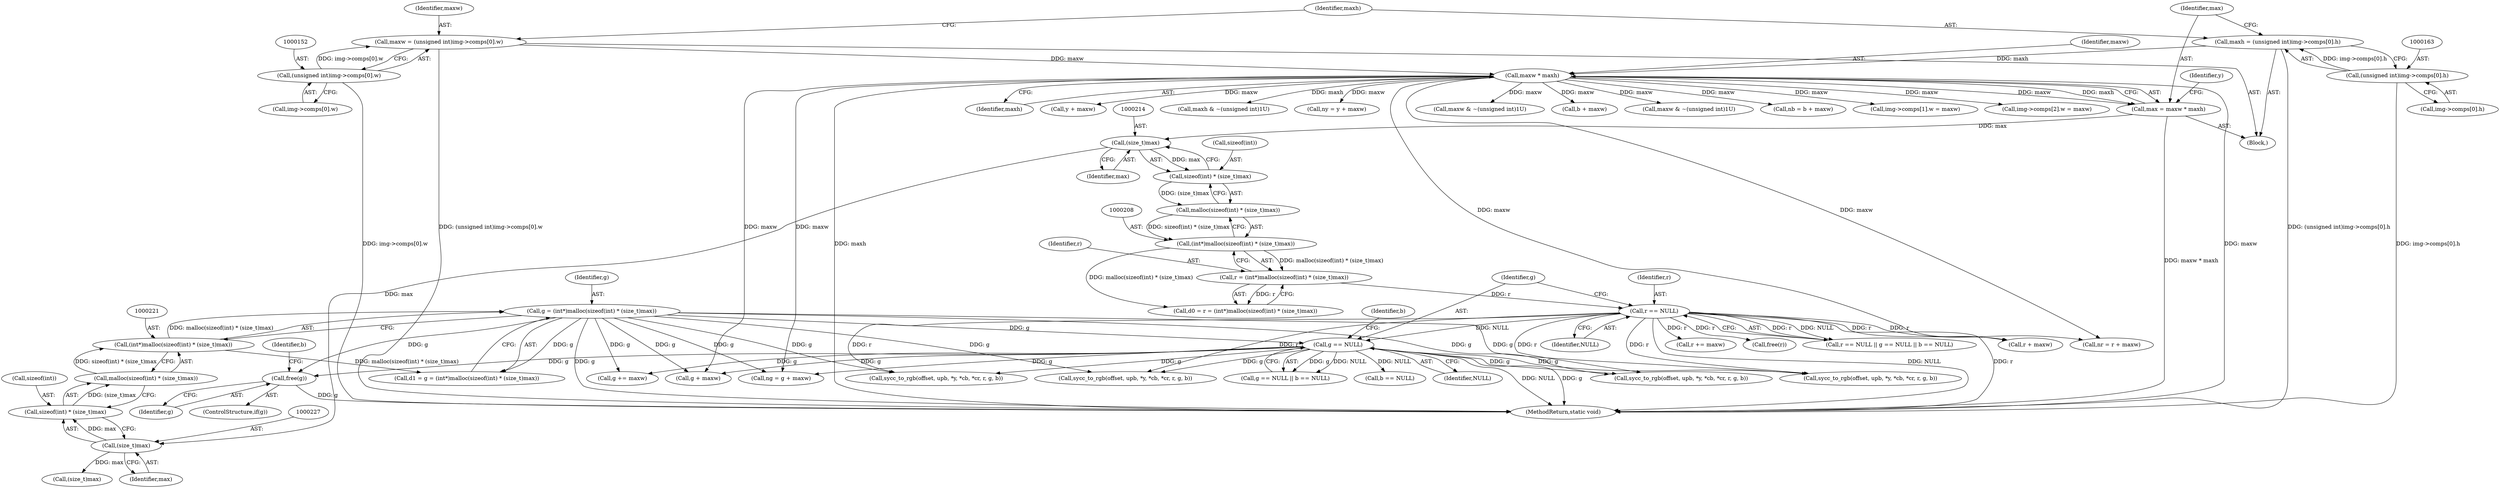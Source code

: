digraph "1_openjpeg_15f081c89650dccee4aa4ae66f614c3fdb268767_0@API" {
"1000689" [label="(Call,free(g))"];
"1000218" [label="(Call,g = (int*)malloc(sizeof(int) * (size_t)max))"];
"1000220" [label="(Call,(int*)malloc(sizeof(int) * (size_t)max))"];
"1000222" [label="(Call,malloc(sizeof(int) * (size_t)max))"];
"1000223" [label="(Call,sizeof(int) * (size_t)max)"];
"1000226" [label="(Call,(size_t)max)"];
"1000213" [label="(Call,(size_t)max)"];
"1000171" [label="(Call,max = maxw * maxh)"];
"1000173" [label="(Call,maxw * maxh)"];
"1000149" [label="(Call,maxw = (unsigned int)img->comps[0].w)"];
"1000151" [label="(Call,(unsigned int)img->comps[0].w)"];
"1000160" [label="(Call,maxh = (unsigned int)img->comps[0].h)"];
"1000162" [label="(Call,(unsigned int)img->comps[0].h)"];
"1000248" [label="(Call,g == NULL)"];
"1000244" [label="(Call,r == NULL)"];
"1000205" [label="(Call,r = (int*)malloc(sizeof(int) * (size_t)max))"];
"1000207" [label="(Call,(int*)malloc(sizeof(int) * (size_t)max))"];
"1000209" [label="(Call,malloc(sizeof(int) * (size_t)max))"];
"1000210" [label="(Call,sizeof(int) * (size_t)max)"];
"1000695" [label="(MethodReturn,static void)"];
"1000249" [label="(Identifier,g)"];
"1000226" [label="(Call,(size_t)max)"];
"1000307" [label="(Call,sycc_to_rgb(offset, upb, *y, *cb, *cr, r, g, b))"];
"1000206" [label="(Identifier,r)"];
"1000283" [label="(Call,g + maxw)"];
"1000463" [label="(Call,maxw & ~(unsigned int)1U)"];
"1000247" [label="(Call,g == NULL || b == NULL)"];
"1000443" [label="(Call,r += maxw)"];
"1000690" [label="(Identifier,g)"];
"1000220" [label="(Call,(int*)malloc(sizeof(int) * (size_t)max))"];
"1000219" [label="(Identifier,g)"];
"1000244" [label="(Call,r == NULL)"];
"1000685" [label="(Call,free(r))"];
"1000243" [label="(Call,r == NULL || g == NULL || b == NULL)"];
"1000223" [label="(Call,sizeof(int) * (size_t)max)"];
"1000278" [label="(Call,r + maxw)"];
"1000151" [label="(Call,(unsigned int)img->comps[0].w)"];
"1000288" [label="(Call,b + maxw)"];
"1000251" [label="(Call,b == NULL)"];
"1000297" [label="(Call,maxw & ~(unsigned int)1U)"];
"1000286" [label="(Call,nb = b + maxw)"];
"1000692" [label="(Identifier,b)"];
"1000585" [label="(Call,img->comps[1].w = maxw)"];
"1000205" [label="(Call,r = (int*)malloc(sizeof(int) * (size_t)max))"];
"1000174" [label="(Identifier,maxw)"];
"1000213" [label="(Call,(size_t)max)"];
"1000603" [label="(Call,img->comps[2].w = maxw)"];
"1000396" [label="(Call,sycc_to_rgb(offset, upb, *y, *cb, *cr, r, g, b))"];
"1000207" [label="(Call,(int*)malloc(sizeof(int) * (size_t)max))"];
"1000276" [label="(Call,nr = r + maxw)"];
"1000173" [label="(Call,maxw * maxh)"];
"1000522" [label="(Call,sycc_to_rgb(offset, upb, *y, *cb, *cr, r, g, b))"];
"1000150" [label="(Identifier,maxw)"];
"1000281" [label="(Call,ng = g + maxw)"];
"1000211" [label="(Call,sizeof(int))"];
"1000687" [label="(ControlStructure,if(g))"];
"1000216" [label="(Call,d1 = g = (int*)malloc(sizeof(int) * (size_t)max))"];
"1000246" [label="(Identifier,NULL)"];
"1000149" [label="(Call,maxw = (unsigned int)img->comps[0].w)"];
"1000224" [label="(Call,sizeof(int))"];
"1000222" [label="(Call,malloc(sizeof(int) * (size_t)max))"];
"1000239" [label="(Call,(size_t)max)"];
"1000172" [label="(Identifier,max)"];
"1000175" [label="(Identifier,maxh)"];
"1000161" [label="(Identifier,maxh)"];
"1000210" [label="(Call,sizeof(int) * (size_t)max)"];
"1000228" [label="(Identifier,max)"];
"1000273" [label="(Call,y + maxw)"];
"1000218" [label="(Call,g = (int*)malloc(sizeof(int) * (size_t)max))"];
"1000261" [label="(Call,maxh & ~(unsigned int)1U)"];
"1000271" [label="(Call,ny = y + maxw)"];
"1000177" [label="(Identifier,y)"];
"1000252" [label="(Identifier,b)"];
"1000245" [label="(Identifier,r)"];
"1000689" [label="(Call,free(g))"];
"1000250" [label="(Identifier,NULL)"];
"1000203" [label="(Call,d0 = r = (int*)malloc(sizeof(int) * (size_t)max))"];
"1000171" [label="(Call,max = maxw * maxh)"];
"1000209" [label="(Call,malloc(sizeof(int) * (size_t)max))"];
"1000103" [label="(Block,)"];
"1000248" [label="(Call,g == NULL)"];
"1000160" [label="(Call,maxh = (unsigned int)img->comps[0].h)"];
"1000473" [label="(Call,sycc_to_rgb(offset, upb, *y, *cb, *cr, r, g, b))"];
"1000162" [label="(Call,(unsigned int)img->comps[0].h)"];
"1000164" [label="(Call,img->comps[0].h)"];
"1000215" [label="(Identifier,max)"];
"1000153" [label="(Call,img->comps[0].w)"];
"1000446" [label="(Call,g += maxw)"];
"1000689" -> "1000687"  [label="AST: "];
"1000689" -> "1000690"  [label="CFG: "];
"1000690" -> "1000689"  [label="AST: "];
"1000692" -> "1000689"  [label="CFG: "];
"1000689" -> "1000695"  [label="DDG: g"];
"1000218" -> "1000689"  [label="DDG: g"];
"1000248" -> "1000689"  [label="DDG: g"];
"1000218" -> "1000216"  [label="AST: "];
"1000218" -> "1000220"  [label="CFG: "];
"1000219" -> "1000218"  [label="AST: "];
"1000220" -> "1000218"  [label="AST: "];
"1000216" -> "1000218"  [label="CFG: "];
"1000218" -> "1000695"  [label="DDG: g"];
"1000218" -> "1000216"  [label="DDG: g"];
"1000220" -> "1000218"  [label="DDG: malloc(sizeof(int) * (size_t)max)"];
"1000218" -> "1000248"  [label="DDG: g"];
"1000218" -> "1000281"  [label="DDG: g"];
"1000218" -> "1000283"  [label="DDG: g"];
"1000218" -> "1000307"  [label="DDG: g"];
"1000218" -> "1000396"  [label="DDG: g"];
"1000218" -> "1000446"  [label="DDG: g"];
"1000218" -> "1000473"  [label="DDG: g"];
"1000218" -> "1000522"  [label="DDG: g"];
"1000220" -> "1000222"  [label="CFG: "];
"1000221" -> "1000220"  [label="AST: "];
"1000222" -> "1000220"  [label="AST: "];
"1000220" -> "1000216"  [label="DDG: malloc(sizeof(int) * (size_t)max)"];
"1000222" -> "1000220"  [label="DDG: sizeof(int) * (size_t)max"];
"1000222" -> "1000223"  [label="CFG: "];
"1000223" -> "1000222"  [label="AST: "];
"1000223" -> "1000222"  [label="DDG: (size_t)max"];
"1000223" -> "1000226"  [label="CFG: "];
"1000224" -> "1000223"  [label="AST: "];
"1000226" -> "1000223"  [label="AST: "];
"1000226" -> "1000223"  [label="DDG: max"];
"1000226" -> "1000228"  [label="CFG: "];
"1000227" -> "1000226"  [label="AST: "];
"1000228" -> "1000226"  [label="AST: "];
"1000213" -> "1000226"  [label="DDG: max"];
"1000226" -> "1000239"  [label="DDG: max"];
"1000213" -> "1000210"  [label="AST: "];
"1000213" -> "1000215"  [label="CFG: "];
"1000214" -> "1000213"  [label="AST: "];
"1000215" -> "1000213"  [label="AST: "];
"1000210" -> "1000213"  [label="CFG: "];
"1000213" -> "1000210"  [label="DDG: max"];
"1000171" -> "1000213"  [label="DDG: max"];
"1000171" -> "1000103"  [label="AST: "];
"1000171" -> "1000173"  [label="CFG: "];
"1000172" -> "1000171"  [label="AST: "];
"1000173" -> "1000171"  [label="AST: "];
"1000177" -> "1000171"  [label="CFG: "];
"1000171" -> "1000695"  [label="DDG: maxw * maxh"];
"1000173" -> "1000171"  [label="DDG: maxw"];
"1000173" -> "1000171"  [label="DDG: maxh"];
"1000173" -> "1000175"  [label="CFG: "];
"1000174" -> "1000173"  [label="AST: "];
"1000175" -> "1000173"  [label="AST: "];
"1000173" -> "1000695"  [label="DDG: maxw"];
"1000173" -> "1000695"  [label="DDG: maxh"];
"1000149" -> "1000173"  [label="DDG: maxw"];
"1000160" -> "1000173"  [label="DDG: maxh"];
"1000173" -> "1000261"  [label="DDG: maxh"];
"1000173" -> "1000271"  [label="DDG: maxw"];
"1000173" -> "1000273"  [label="DDG: maxw"];
"1000173" -> "1000276"  [label="DDG: maxw"];
"1000173" -> "1000278"  [label="DDG: maxw"];
"1000173" -> "1000281"  [label="DDG: maxw"];
"1000173" -> "1000283"  [label="DDG: maxw"];
"1000173" -> "1000286"  [label="DDG: maxw"];
"1000173" -> "1000288"  [label="DDG: maxw"];
"1000173" -> "1000297"  [label="DDG: maxw"];
"1000173" -> "1000463"  [label="DDG: maxw"];
"1000173" -> "1000585"  [label="DDG: maxw"];
"1000173" -> "1000603"  [label="DDG: maxw"];
"1000149" -> "1000103"  [label="AST: "];
"1000149" -> "1000151"  [label="CFG: "];
"1000150" -> "1000149"  [label="AST: "];
"1000151" -> "1000149"  [label="AST: "];
"1000161" -> "1000149"  [label="CFG: "];
"1000149" -> "1000695"  [label="DDG: (unsigned int)img->comps[0].w"];
"1000151" -> "1000149"  [label="DDG: img->comps[0].w"];
"1000151" -> "1000153"  [label="CFG: "];
"1000152" -> "1000151"  [label="AST: "];
"1000153" -> "1000151"  [label="AST: "];
"1000151" -> "1000695"  [label="DDG: img->comps[0].w"];
"1000160" -> "1000103"  [label="AST: "];
"1000160" -> "1000162"  [label="CFG: "];
"1000161" -> "1000160"  [label="AST: "];
"1000162" -> "1000160"  [label="AST: "];
"1000172" -> "1000160"  [label="CFG: "];
"1000160" -> "1000695"  [label="DDG: (unsigned int)img->comps[0].h"];
"1000162" -> "1000160"  [label="DDG: img->comps[0].h"];
"1000162" -> "1000164"  [label="CFG: "];
"1000163" -> "1000162"  [label="AST: "];
"1000164" -> "1000162"  [label="AST: "];
"1000162" -> "1000695"  [label="DDG: img->comps[0].h"];
"1000248" -> "1000247"  [label="AST: "];
"1000248" -> "1000250"  [label="CFG: "];
"1000249" -> "1000248"  [label="AST: "];
"1000250" -> "1000248"  [label="AST: "];
"1000252" -> "1000248"  [label="CFG: "];
"1000247" -> "1000248"  [label="CFG: "];
"1000248" -> "1000695"  [label="DDG: NULL"];
"1000248" -> "1000695"  [label="DDG: g"];
"1000248" -> "1000247"  [label="DDG: g"];
"1000248" -> "1000247"  [label="DDG: NULL"];
"1000244" -> "1000248"  [label="DDG: NULL"];
"1000248" -> "1000251"  [label="DDG: NULL"];
"1000248" -> "1000281"  [label="DDG: g"];
"1000248" -> "1000283"  [label="DDG: g"];
"1000248" -> "1000307"  [label="DDG: g"];
"1000248" -> "1000396"  [label="DDG: g"];
"1000248" -> "1000446"  [label="DDG: g"];
"1000248" -> "1000473"  [label="DDG: g"];
"1000248" -> "1000522"  [label="DDG: g"];
"1000244" -> "1000243"  [label="AST: "];
"1000244" -> "1000246"  [label="CFG: "];
"1000245" -> "1000244"  [label="AST: "];
"1000246" -> "1000244"  [label="AST: "];
"1000249" -> "1000244"  [label="CFG: "];
"1000243" -> "1000244"  [label="CFG: "];
"1000244" -> "1000695"  [label="DDG: r"];
"1000244" -> "1000695"  [label="DDG: NULL"];
"1000244" -> "1000243"  [label="DDG: r"];
"1000244" -> "1000243"  [label="DDG: NULL"];
"1000205" -> "1000244"  [label="DDG: r"];
"1000244" -> "1000276"  [label="DDG: r"];
"1000244" -> "1000278"  [label="DDG: r"];
"1000244" -> "1000307"  [label="DDG: r"];
"1000244" -> "1000396"  [label="DDG: r"];
"1000244" -> "1000443"  [label="DDG: r"];
"1000244" -> "1000473"  [label="DDG: r"];
"1000244" -> "1000522"  [label="DDG: r"];
"1000244" -> "1000685"  [label="DDG: r"];
"1000205" -> "1000203"  [label="AST: "];
"1000205" -> "1000207"  [label="CFG: "];
"1000206" -> "1000205"  [label="AST: "];
"1000207" -> "1000205"  [label="AST: "];
"1000203" -> "1000205"  [label="CFG: "];
"1000205" -> "1000203"  [label="DDG: r"];
"1000207" -> "1000205"  [label="DDG: malloc(sizeof(int) * (size_t)max)"];
"1000207" -> "1000209"  [label="CFG: "];
"1000208" -> "1000207"  [label="AST: "];
"1000209" -> "1000207"  [label="AST: "];
"1000207" -> "1000203"  [label="DDG: malloc(sizeof(int) * (size_t)max)"];
"1000209" -> "1000207"  [label="DDG: sizeof(int) * (size_t)max"];
"1000209" -> "1000210"  [label="CFG: "];
"1000210" -> "1000209"  [label="AST: "];
"1000210" -> "1000209"  [label="DDG: (size_t)max"];
"1000211" -> "1000210"  [label="AST: "];
}
